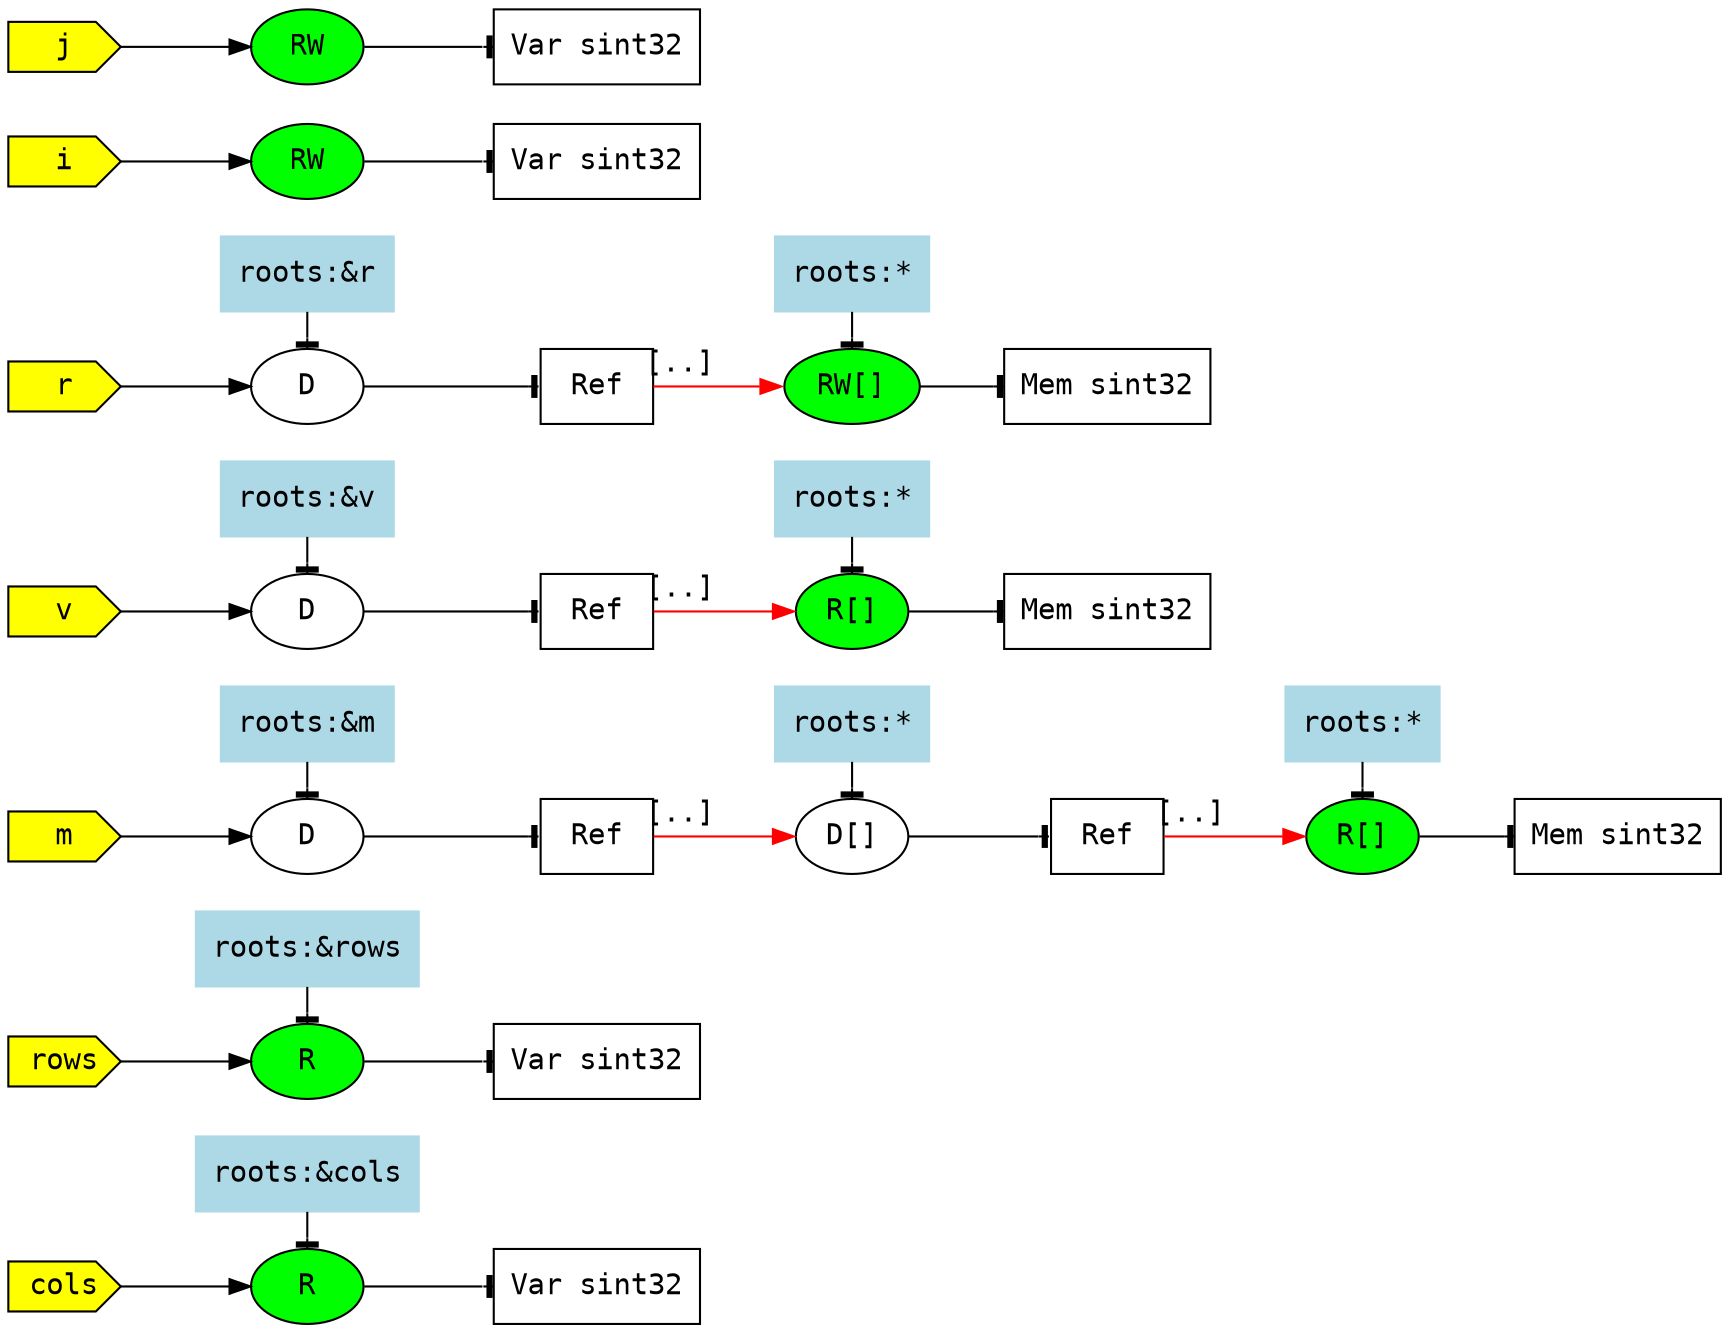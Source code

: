 digraph "job" {
  rankdir="LR" ;
  node [ fontname="monospace" ];
  edge [ fontname="monospace" ];
  V000 [ label="cols", shape="cds", style="filled", fillcolor="yellow" ];
  V000:e -> A000 ;
  V001 [ label="rows", shape="cds", style="filled", fillcolor="yellow" ];
  V001:e -> A001 ;
  V002 [ label="m", shape="cds", style="filled", fillcolor="yellow" ];
  V002:e -> A002 ;
  V003 [ label="v", shape="cds", style="filled", fillcolor="yellow" ];
  V003:e -> A003 ;
  V004 [ label="r", shape="cds", style="filled", fillcolor="yellow" ];
  V004:e -> A004 ;
  V005 [ label="i", shape="cds", style="filled", fillcolor="yellow" ];
  V005:e -> A005 ;
  V006 [ label="j", shape="cds", style="filled", fillcolor="yellow" ];
  V006:e -> A006 ;
  A000 [ label="R", shape="oval", fillcolor="green", style="filled" ];
  _007 [ label="roots:&cols", style="filled", color="lightblue", shape="box"
  ];
  { rank=same; A000; _007; }
  _007 -> A000 [ arrowhead="tee" ];
  _008 [ shape="record", label="Var sint32" ];
  A000 -> _008:w [ arrowhead="tee" ];
  A001 [ label="R", shape="oval", fillcolor="green", style="filled" ];
  _009 [ label="roots:&rows", style="filled", color="lightblue", shape="box"
  ];
  { rank=same; A001; _009; }
  _009 -> A001 [ arrowhead="tee" ];
  _010 [ shape="record", label="Var sint32" ];
  A001 -> _010:w [ arrowhead="tee" ];
  A002 [ label="D", shape="oval" ];
  _011 [ label="roots:&m", style="filled", color="lightblue", shape="box" ];
  { rank=same; A002; _011; }
  _011 -> A002 [ arrowhead="tee" ];
  _012 [ shape="record", label="<_p1> Ref" ];
  _012:_p1 -> A007:w [ taillabel="[..]", labeldistance="1.7",
    labelangle="+40", color="red"
  ];
  A002 -> _012:w [ arrowhead="tee" ];
  A003 [ label="D", shape="oval" ];
  _013 [ label="roots:&v", style="filled", color="lightblue", shape="box" ];
  { rank=same; A003; _013; }
  _013 -> A003 [ arrowhead="tee" ];
  _014 [ shape="record", label="<_p1> Ref" ];
  _014:_p1 -> A008:w [ taillabel="[..]", labeldistance="1.7",
    labelangle="+40", color="red"
  ];
  A003 -> _014:w [ arrowhead="tee" ];
  A004 [ label="D", shape="oval" ];
  _015 [ label="roots:&r", style="filled", color="lightblue", shape="box" ];
  { rank=same; A004; _015; }
  _015 -> A004 [ arrowhead="tee" ];
  _016 [ shape="record", label="<_p1> Ref" ];
  _016:_p1 -> A009:w [ taillabel="[..]", labeldistance="1.7",
    labelangle="+40", color="red"
  ];
  A004 -> _016:w [ arrowhead="tee" ];
  A005 [ label="RW", shape="oval", fillcolor="green", style="filled" ];
  _017 [ shape="record", label="Var sint32" ];
  A005 -> _017:w [ arrowhead="tee" ];
  A006 [ label="RW", shape="oval", fillcolor="green", style="filled" ];
  _018 [ shape="record", label="Var sint32" ];
  A006 -> _018:w [ arrowhead="tee" ];
  A007 [ label="D[]", shape="oval" ];
  _019 [ label="roots:*", style="filled", color="lightblue", shape="box" ];
  { rank=same; A007; _019; }
  _019 -> A007 [ arrowhead="tee" ];
  _020 [ shape="record", label="<_p1> Ref" ];
  _020:_p1 -> A010:w [ taillabel="[..]", labeldistance="1.7",
    labelangle="+40", color="red"
  ];
  A007 -> _020:w [ arrowhead="tee" ];
  A008 [ label="R[]", shape="oval", fillcolor="green", style="filled" ];
  _021 [ label="roots:*", style="filled", color="lightblue", shape="box" ];
  { rank=same; A008; _021; }
  _021 -> A008 [ arrowhead="tee" ];
  _022 [ shape="record", label="Mem sint32" ];
  A008 -> _022:w [ arrowhead="tee" ];
  A009 [ label="RW[]", shape="oval", fillcolor="green", style="filled" ];
  _023 [ label="roots:*", style="filled", color="lightblue", shape="box" ];
  { rank=same; A009; _023; }
  _023 -> A009 [ arrowhead="tee" ];
  _024 [ shape="record", label="Mem sint32" ];
  A009 -> _024:w [ arrowhead="tee" ];
  A010 [ label="R[]", shape="oval", fillcolor="green", style="filled" ];
  _025 [ label="roots:*", style="filled", color="lightblue", shape="box" ];
  { rank=same; A010; _025; }
  _025 -> A010 [ arrowhead="tee" ];
  _026 [ shape="record", label="Mem sint32" ];
  A010 -> _026:w [ arrowhead="tee" ];
}
